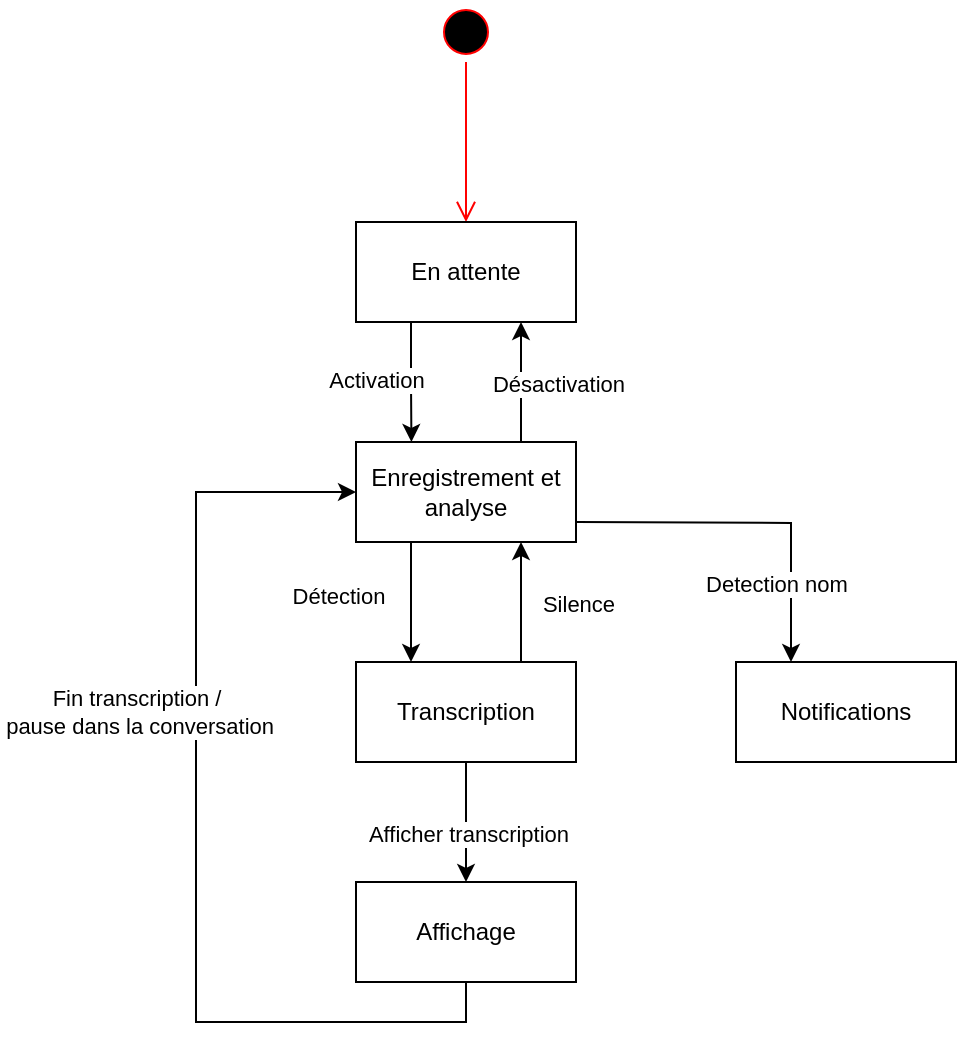 <mxfile version="25.0.3">
  <diagram name="Page-1" id="8l8GsmLhnBN5FmNiguu4">
    <mxGraphModel dx="417" dy="503" grid="1" gridSize="10" guides="1" tooltips="1" connect="1" arrows="1" fold="1" page="1" pageScale="1" pageWidth="827" pageHeight="1169" math="0" shadow="0">
      <root>
        <mxCell id="0" />
        <mxCell id="1" parent="0" />
        <mxCell id="T1wBqNDSqLavEp9NzooR-6" value="" style="ellipse;html=1;shape=startState;fillColor=#000000;strokeColor=#ff0000;" vertex="1" parent="1">
          <mxGeometry x="270" y="130" width="30" height="30" as="geometry" />
        </mxCell>
        <mxCell id="T1wBqNDSqLavEp9NzooR-7" value="" style="edgeStyle=orthogonalEdgeStyle;html=1;verticalAlign=bottom;endArrow=open;endSize=8;strokeColor=#ff0000;rounded=0;" edge="1" source="T1wBqNDSqLavEp9NzooR-6" parent="1">
          <mxGeometry relative="1" as="geometry">
            <mxPoint x="285" y="240" as="targetPoint" />
          </mxGeometry>
        </mxCell>
        <mxCell id="T1wBqNDSqLavEp9NzooR-9" style="edgeStyle=orthogonalEdgeStyle;rounded=0;orthogonalLoop=1;jettySize=auto;html=1;exitX=0.25;exitY=1;exitDx=0;exitDy=0;" edge="1" parent="1" source="T1wBqNDSqLavEp9NzooR-8">
          <mxGeometry relative="1" as="geometry">
            <mxPoint x="257.714" y="350" as="targetPoint" />
          </mxGeometry>
        </mxCell>
        <mxCell id="T1wBqNDSqLavEp9NzooR-27" value="Activation" style="edgeLabel;html=1;align=center;verticalAlign=middle;resizable=0;points=[];" vertex="1" connectable="0" parent="T1wBqNDSqLavEp9NzooR-9">
          <mxGeometry x="-0.066" y="-1" relative="1" as="geometry">
            <mxPoint x="-17" as="offset" />
          </mxGeometry>
        </mxCell>
        <mxCell id="T1wBqNDSqLavEp9NzooR-8" value="En attente" style="html=1;whiteSpace=wrap;" vertex="1" parent="1">
          <mxGeometry x="230" y="240" width="110" height="50" as="geometry" />
        </mxCell>
        <mxCell id="T1wBqNDSqLavEp9NzooR-11" style="edgeStyle=orthogonalEdgeStyle;rounded=0;orthogonalLoop=1;jettySize=auto;html=1;exitX=0.75;exitY=0;exitDx=0;exitDy=0;entryX=0.75;entryY=1;entryDx=0;entryDy=0;" edge="1" parent="1" source="T1wBqNDSqLavEp9NzooR-10" target="T1wBqNDSqLavEp9NzooR-8">
          <mxGeometry relative="1" as="geometry" />
        </mxCell>
        <mxCell id="T1wBqNDSqLavEp9NzooR-28" value="Désactivation" style="edgeLabel;html=1;align=center;verticalAlign=middle;resizable=0;points=[];" vertex="1" connectable="0" parent="T1wBqNDSqLavEp9NzooR-11">
          <mxGeometry x="-0.009" y="1" relative="1" as="geometry">
            <mxPoint x="19" as="offset" />
          </mxGeometry>
        </mxCell>
        <mxCell id="T1wBqNDSqLavEp9NzooR-14" style="edgeStyle=orthogonalEdgeStyle;rounded=0;orthogonalLoop=1;jettySize=auto;html=1;exitX=0.25;exitY=1;exitDx=0;exitDy=0;entryX=0.25;entryY=0;entryDx=0;entryDy=0;" edge="1" parent="1" source="T1wBqNDSqLavEp9NzooR-10" target="T1wBqNDSqLavEp9NzooR-13">
          <mxGeometry relative="1" as="geometry" />
        </mxCell>
        <mxCell id="T1wBqNDSqLavEp9NzooR-22" value="Détection" style="edgeLabel;html=1;align=center;verticalAlign=middle;resizable=0;points=[];" vertex="1" connectable="0" parent="T1wBqNDSqLavEp9NzooR-14">
          <mxGeometry x="-0.104" y="-2" relative="1" as="geometry">
            <mxPoint x="-35" as="offset" />
          </mxGeometry>
        </mxCell>
        <mxCell id="T1wBqNDSqLavEp9NzooR-18" style="edgeStyle=orthogonalEdgeStyle;rounded=0;orthogonalLoop=1;jettySize=auto;html=1;exitX=1;exitY=0.5;exitDx=0;exitDy=0;entryX=0.25;entryY=0;entryDx=0;entryDy=0;" edge="1" parent="1" target="T1wBqNDSqLavEp9NzooR-16">
          <mxGeometry relative="1" as="geometry">
            <mxPoint x="340.0" y="390" as="sourcePoint" />
            <mxPoint x="475.0" y="475" as="targetPoint" />
          </mxGeometry>
        </mxCell>
        <mxCell id="T1wBqNDSqLavEp9NzooR-26" value="Detection nom" style="edgeLabel;html=1;align=center;verticalAlign=middle;resizable=0;points=[];" vertex="1" connectable="0" parent="T1wBqNDSqLavEp9NzooR-18">
          <mxGeometry x="-0.286" y="-1" relative="1" as="geometry">
            <mxPoint x="37" y="29" as="offset" />
          </mxGeometry>
        </mxCell>
        <mxCell id="T1wBqNDSqLavEp9NzooR-10" value="Enregistrement et analyse" style="html=1;whiteSpace=wrap;" vertex="1" parent="1">
          <mxGeometry x="230" y="350" width="110" height="50" as="geometry" />
        </mxCell>
        <mxCell id="T1wBqNDSqLavEp9NzooR-15" style="edgeStyle=orthogonalEdgeStyle;rounded=0;orthogonalLoop=1;jettySize=auto;html=1;exitX=0.75;exitY=0;exitDx=0;exitDy=0;entryX=0.75;entryY=1;entryDx=0;entryDy=0;" edge="1" parent="1" source="T1wBqNDSqLavEp9NzooR-13" target="T1wBqNDSqLavEp9NzooR-10">
          <mxGeometry relative="1" as="geometry" />
        </mxCell>
        <mxCell id="T1wBqNDSqLavEp9NzooR-23" value="Silence" style="edgeLabel;html=1;align=center;verticalAlign=middle;resizable=0;points=[];" vertex="1" connectable="0" parent="T1wBqNDSqLavEp9NzooR-15">
          <mxGeometry x="-0.011" relative="1" as="geometry">
            <mxPoint x="28" as="offset" />
          </mxGeometry>
        </mxCell>
        <mxCell id="T1wBqNDSqLavEp9NzooR-20" style="edgeStyle=orthogonalEdgeStyle;rounded=0;orthogonalLoop=1;jettySize=auto;html=1;exitX=0.5;exitY=1;exitDx=0;exitDy=0;entryX=0.5;entryY=0;entryDx=0;entryDy=0;" edge="1" parent="1" source="T1wBqNDSqLavEp9NzooR-13" target="T1wBqNDSqLavEp9NzooR-19">
          <mxGeometry relative="1" as="geometry" />
        </mxCell>
        <mxCell id="T1wBqNDSqLavEp9NzooR-21" value="Afficher transcription" style="edgeLabel;html=1;align=center;verticalAlign=middle;resizable=0;points=[];" vertex="1" connectable="0" parent="T1wBqNDSqLavEp9NzooR-20">
          <mxGeometry x="0.183" y="1" relative="1" as="geometry">
            <mxPoint as="offset" />
          </mxGeometry>
        </mxCell>
        <mxCell id="T1wBqNDSqLavEp9NzooR-13" value="Transcription" style="html=1;whiteSpace=wrap;" vertex="1" parent="1">
          <mxGeometry x="230" y="460" width="110" height="50" as="geometry" />
        </mxCell>
        <mxCell id="T1wBqNDSqLavEp9NzooR-16" value="Notifications" style="html=1;whiteSpace=wrap;" vertex="1" parent="1">
          <mxGeometry x="420" y="460" width="110" height="50" as="geometry" />
        </mxCell>
        <mxCell id="T1wBqNDSqLavEp9NzooR-24" style="edgeStyle=orthogonalEdgeStyle;rounded=0;orthogonalLoop=1;jettySize=auto;html=1;exitX=0.5;exitY=1;exitDx=0;exitDy=0;entryX=0;entryY=0.5;entryDx=0;entryDy=0;" edge="1" parent="1" source="T1wBqNDSqLavEp9NzooR-19" target="T1wBqNDSqLavEp9NzooR-10">
          <mxGeometry relative="1" as="geometry">
            <Array as="points">
              <mxPoint x="285" y="640" />
              <mxPoint x="150" y="640" />
              <mxPoint x="150" y="375" />
            </Array>
          </mxGeometry>
        </mxCell>
        <mxCell id="T1wBqNDSqLavEp9NzooR-25" value="Fin transcription /&lt;div&gt;&amp;nbsp;pause dans la conversation&lt;/div&gt;" style="edgeLabel;html=1;align=center;verticalAlign=middle;resizable=0;points=[];" vertex="1" connectable="0" parent="T1wBqNDSqLavEp9NzooR-24">
          <mxGeometry x="0.217" relative="1" as="geometry">
            <mxPoint x="-30" y="-6" as="offset" />
          </mxGeometry>
        </mxCell>
        <mxCell id="T1wBqNDSqLavEp9NzooR-19" value="Affichage" style="html=1;whiteSpace=wrap;" vertex="1" parent="1">
          <mxGeometry x="230" y="570" width="110" height="50" as="geometry" />
        </mxCell>
      </root>
    </mxGraphModel>
  </diagram>
</mxfile>
